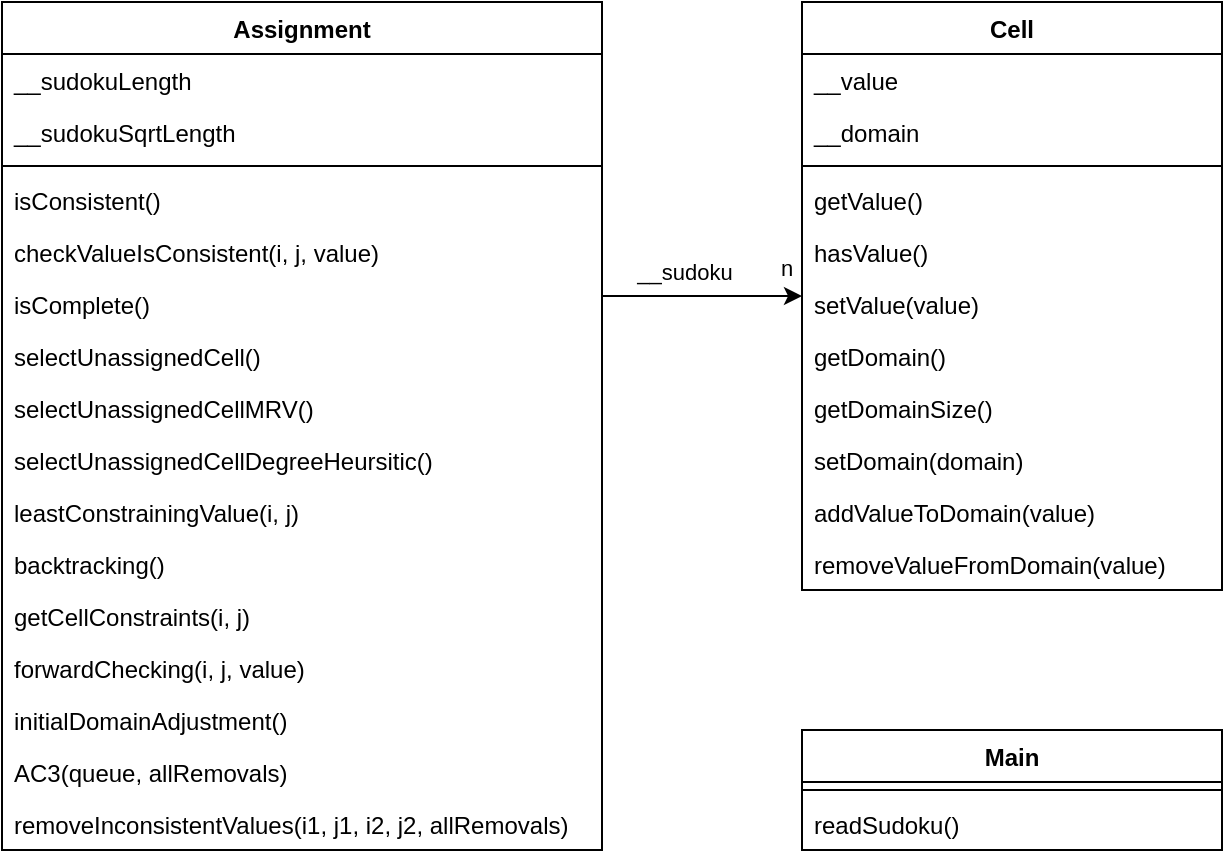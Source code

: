 <mxfile version="15.6.6" type="device"><diagram id="x39vzMn_GPc6ARlbSexr" name="Page-1"><mxGraphModel dx="822" dy="536" grid="1" gridSize="10" guides="1" tooltips="1" connect="1" arrows="1" fold="1" page="1" pageScale="1" pageWidth="827" pageHeight="1169" math="0" shadow="0"><root><mxCell id="0"/><mxCell id="1" parent="0"/><mxCell id="5FbcoR3uGBU3Z3rOnzQm-1" value="Assignment" style="swimlane;fontStyle=1;align=center;verticalAlign=top;childLayout=stackLayout;horizontal=1;startSize=26;horizontalStack=0;resizeParent=1;resizeParentMax=0;resizeLast=0;collapsible=1;marginBottom=0;fillColor=default;strokeColor=default;fontColor=default;" vertex="1" parent="1"><mxGeometry x="110" y="140" width="300" height="424" as="geometry"/></mxCell><mxCell id="5FbcoR3uGBU3Z3rOnzQm-15" value="__sudokuLength" style="text;strokeColor=none;fillColor=none;align=left;verticalAlign=top;spacingLeft=4;spacingRight=4;overflow=hidden;rotatable=0;points=[[0,0.5],[1,0.5]];portConstraint=eastwest;fontColor=default;" vertex="1" parent="5FbcoR3uGBU3Z3rOnzQm-1"><mxGeometry y="26" width="300" height="26" as="geometry"/></mxCell><mxCell id="5FbcoR3uGBU3Z3rOnzQm-16" value="__sudokuSqrtLength" style="text;strokeColor=none;fillColor=none;align=left;verticalAlign=top;spacingLeft=4;spacingRight=4;overflow=hidden;rotatable=0;points=[[0,0.5],[1,0.5]];portConstraint=eastwest;fontColor=default;" vertex="1" parent="5FbcoR3uGBU3Z3rOnzQm-1"><mxGeometry y="52" width="300" height="26" as="geometry"/></mxCell><mxCell id="5FbcoR3uGBU3Z3rOnzQm-3" value="" style="line;strokeWidth=1;fillColor=none;align=left;verticalAlign=middle;spacingTop=-1;spacingLeft=3;spacingRight=3;rotatable=0;labelPosition=right;points=[];portConstraint=eastwest;" vertex="1" parent="5FbcoR3uGBU3Z3rOnzQm-1"><mxGeometry y="78" width="300" height="8" as="geometry"/></mxCell><mxCell id="5FbcoR3uGBU3Z3rOnzQm-4" value="isConsistent()" style="text;strokeColor=none;fillColor=none;align=left;verticalAlign=top;spacingLeft=4;spacingRight=4;overflow=hidden;rotatable=0;points=[[0,0.5],[1,0.5]];portConstraint=eastwest;fontColor=default;" vertex="1" parent="5FbcoR3uGBU3Z3rOnzQm-1"><mxGeometry y="86" width="300" height="26" as="geometry"/></mxCell><mxCell id="5FbcoR3uGBU3Z3rOnzQm-17" value="checkValueIsConsistent(i, j, value)" style="text;strokeColor=none;fillColor=none;align=left;verticalAlign=top;spacingLeft=4;spacingRight=4;overflow=hidden;rotatable=0;points=[[0,0.5],[1,0.5]];portConstraint=eastwest;fontColor=default;" vertex="1" parent="5FbcoR3uGBU3Z3rOnzQm-1"><mxGeometry y="112" width="300" height="26" as="geometry"/></mxCell><mxCell id="5FbcoR3uGBU3Z3rOnzQm-5" value="isComplete()" style="text;strokeColor=none;fillColor=none;align=left;verticalAlign=top;spacingLeft=4;spacingRight=4;overflow=hidden;rotatable=0;points=[[0,0.5],[1,0.5]];portConstraint=eastwest;fontColor=default;" vertex="1" parent="5FbcoR3uGBU3Z3rOnzQm-1"><mxGeometry y="138" width="300" height="26" as="geometry"/></mxCell><mxCell id="5FbcoR3uGBU3Z3rOnzQm-6" value="selectUnassignedCell()" style="text;strokeColor=none;fillColor=none;align=left;verticalAlign=top;spacingLeft=4;spacingRight=4;overflow=hidden;rotatable=0;points=[[0,0.5],[1,0.5]];portConstraint=eastwest;fontColor=default;" vertex="1" parent="5FbcoR3uGBU3Z3rOnzQm-1"><mxGeometry y="164" width="300" height="26" as="geometry"/></mxCell><mxCell id="5FbcoR3uGBU3Z3rOnzQm-18" value="selectUnassignedCellMRV()" style="text;strokeColor=none;fillColor=none;align=left;verticalAlign=top;spacingLeft=4;spacingRight=4;overflow=hidden;rotatable=0;points=[[0,0.5],[1,0.5]];portConstraint=eastwest;fontColor=default;" vertex="1" parent="5FbcoR3uGBU3Z3rOnzQm-1"><mxGeometry y="190" width="300" height="26" as="geometry"/></mxCell><mxCell id="5FbcoR3uGBU3Z3rOnzQm-19" value="selectUnassignedCellDegreeHeursitic()" style="text;strokeColor=none;fillColor=none;align=left;verticalAlign=top;spacingLeft=4;spacingRight=4;overflow=hidden;rotatable=0;points=[[0,0.5],[1,0.5]];portConstraint=eastwest;fontColor=default;" vertex="1" parent="5FbcoR3uGBU3Z3rOnzQm-1"><mxGeometry y="216" width="300" height="26" as="geometry"/></mxCell><mxCell id="5FbcoR3uGBU3Z3rOnzQm-20" value="leastConstrainingValue(i, j)" style="text;strokeColor=none;fillColor=none;align=left;verticalAlign=top;spacingLeft=4;spacingRight=4;overflow=hidden;rotatable=0;points=[[0,0.5],[1,0.5]];portConstraint=eastwest;fontColor=default;" vertex="1" parent="5FbcoR3uGBU3Z3rOnzQm-1"><mxGeometry y="242" width="300" height="26" as="geometry"/></mxCell><mxCell id="5FbcoR3uGBU3Z3rOnzQm-21" value="backtracking()" style="text;strokeColor=none;fillColor=none;align=left;verticalAlign=top;spacingLeft=4;spacingRight=4;overflow=hidden;rotatable=0;points=[[0,0.5],[1,0.5]];portConstraint=eastwest;fontColor=default;" vertex="1" parent="5FbcoR3uGBU3Z3rOnzQm-1"><mxGeometry y="268" width="300" height="26" as="geometry"/></mxCell><mxCell id="5FbcoR3uGBU3Z3rOnzQm-22" value="getCellConstraints(i, j)" style="text;strokeColor=none;fillColor=none;align=left;verticalAlign=top;spacingLeft=4;spacingRight=4;overflow=hidden;rotatable=0;points=[[0,0.5],[1,0.5]];portConstraint=eastwest;fontColor=default;" vertex="1" parent="5FbcoR3uGBU3Z3rOnzQm-1"><mxGeometry y="294" width="300" height="26" as="geometry"/></mxCell><mxCell id="5FbcoR3uGBU3Z3rOnzQm-23" value="forwardChecking(i, j, value)" style="text;strokeColor=none;fillColor=none;align=left;verticalAlign=top;spacingLeft=4;spacingRight=4;overflow=hidden;rotatable=0;points=[[0,0.5],[1,0.5]];portConstraint=eastwest;fontColor=default;" vertex="1" parent="5FbcoR3uGBU3Z3rOnzQm-1"><mxGeometry y="320" width="300" height="26" as="geometry"/></mxCell><mxCell id="5FbcoR3uGBU3Z3rOnzQm-24" value="initialDomainAdjustment()" style="text;strokeColor=none;fillColor=none;align=left;verticalAlign=top;spacingLeft=4;spacingRight=4;overflow=hidden;rotatable=0;points=[[0,0.5],[1,0.5]];portConstraint=eastwest;fontColor=default;" vertex="1" parent="5FbcoR3uGBU3Z3rOnzQm-1"><mxGeometry y="346" width="300" height="26" as="geometry"/></mxCell><mxCell id="5FbcoR3uGBU3Z3rOnzQm-25" value="AC3(queue, allRemovals)" style="text;strokeColor=none;fillColor=none;align=left;verticalAlign=top;spacingLeft=4;spacingRight=4;overflow=hidden;rotatable=0;points=[[0,0.5],[1,0.5]];portConstraint=eastwest;fontColor=default;" vertex="1" parent="5FbcoR3uGBU3Z3rOnzQm-1"><mxGeometry y="372" width="300" height="26" as="geometry"/></mxCell><mxCell id="5FbcoR3uGBU3Z3rOnzQm-26" value="removeInconsistentValues(i1, j1, i2, j2, allRemovals)" style="text;strokeColor=none;fillColor=none;align=left;verticalAlign=top;spacingLeft=4;spacingRight=4;overflow=hidden;rotatable=0;points=[[0,0.5],[1,0.5]];portConstraint=eastwest;fontColor=default;" vertex="1" parent="5FbcoR3uGBU3Z3rOnzQm-1"><mxGeometry y="398" width="300" height="26" as="geometry"/></mxCell><mxCell id="5FbcoR3uGBU3Z3rOnzQm-7" value="Cell" style="swimlane;fontStyle=1;align=center;verticalAlign=top;childLayout=stackLayout;horizontal=1;startSize=26;horizontalStack=0;resizeParent=1;resizeParentMax=0;resizeLast=0;collapsible=1;marginBottom=0;fillColor=default;strokeColor=default;fontColor=default;" vertex="1" parent="1"><mxGeometry x="510" y="140" width="210" height="294" as="geometry"/></mxCell><mxCell id="5FbcoR3uGBU3Z3rOnzQm-8" value="__value" style="text;strokeColor=none;fillColor=none;align=left;verticalAlign=top;spacingLeft=4;spacingRight=4;overflow=hidden;rotatable=0;points=[[0,0.5],[1,0.5]];portConstraint=eastwest;" vertex="1" parent="5FbcoR3uGBU3Z3rOnzQm-7"><mxGeometry y="26" width="210" height="26" as="geometry"/></mxCell><mxCell id="5FbcoR3uGBU3Z3rOnzQm-9" value="__domain" style="text;strokeColor=none;fillColor=none;align=left;verticalAlign=top;spacingLeft=4;spacingRight=4;overflow=hidden;rotatable=0;points=[[0,0.5],[1,0.5]];portConstraint=eastwest;fontColor=default;" vertex="1" parent="5FbcoR3uGBU3Z3rOnzQm-7"><mxGeometry y="52" width="210" height="26" as="geometry"/></mxCell><mxCell id="5FbcoR3uGBU3Z3rOnzQm-10" value="" style="line;strokeWidth=1;fillColor=none;align=left;verticalAlign=middle;spacingTop=-1;spacingLeft=3;spacingRight=3;rotatable=0;labelPosition=right;points=[];portConstraint=eastwest;" vertex="1" parent="5FbcoR3uGBU3Z3rOnzQm-7"><mxGeometry y="78" width="210" height="8" as="geometry"/></mxCell><mxCell id="5FbcoR3uGBU3Z3rOnzQm-29" value="getValue()" style="text;strokeColor=none;fillColor=none;align=left;verticalAlign=top;spacingLeft=4;spacingRight=4;overflow=hidden;rotatable=0;points=[[0,0.5],[1,0.5]];portConstraint=eastwest;fontColor=default;" vertex="1" parent="5FbcoR3uGBU3Z3rOnzQm-7"><mxGeometry y="86" width="210" height="26" as="geometry"/></mxCell><mxCell id="5FbcoR3uGBU3Z3rOnzQm-13" value="hasValue()" style="text;strokeColor=none;fillColor=none;align=left;verticalAlign=top;spacingLeft=4;spacingRight=4;overflow=hidden;rotatable=0;points=[[0,0.5],[1,0.5]];portConstraint=eastwest;fontColor=default;" vertex="1" parent="5FbcoR3uGBU3Z3rOnzQm-7"><mxGeometry y="112" width="210" height="26" as="geometry"/></mxCell><mxCell id="5FbcoR3uGBU3Z3rOnzQm-30" value="setValue(value)" style="text;strokeColor=none;fillColor=none;align=left;verticalAlign=top;spacingLeft=4;spacingRight=4;overflow=hidden;rotatable=0;points=[[0,0.5],[1,0.5]];portConstraint=eastwest;fontColor=default;" vertex="1" parent="5FbcoR3uGBU3Z3rOnzQm-7"><mxGeometry y="138" width="210" height="26" as="geometry"/></mxCell><mxCell id="5FbcoR3uGBU3Z3rOnzQm-14" value="getDomain()" style="text;strokeColor=none;fillColor=none;align=left;verticalAlign=top;spacingLeft=4;spacingRight=4;overflow=hidden;rotatable=0;points=[[0,0.5],[1,0.5]];portConstraint=eastwest;fontColor=default;" vertex="1" parent="5FbcoR3uGBU3Z3rOnzQm-7"><mxGeometry y="164" width="210" height="26" as="geometry"/></mxCell><mxCell id="5FbcoR3uGBU3Z3rOnzQm-28" value="getDomainSize()" style="text;strokeColor=none;fillColor=none;align=left;verticalAlign=top;spacingLeft=4;spacingRight=4;overflow=hidden;rotatable=0;points=[[0,0.5],[1,0.5]];portConstraint=eastwest;fontColor=default;" vertex="1" parent="5FbcoR3uGBU3Z3rOnzQm-7"><mxGeometry y="190" width="210" height="26" as="geometry"/></mxCell><mxCell id="5FbcoR3uGBU3Z3rOnzQm-27" value="setDomain(domain)" style="text;strokeColor=none;fillColor=none;align=left;verticalAlign=top;spacingLeft=4;spacingRight=4;overflow=hidden;rotatable=0;points=[[0,0.5],[1,0.5]];portConstraint=eastwest;fontColor=default;" vertex="1" parent="5FbcoR3uGBU3Z3rOnzQm-7"><mxGeometry y="216" width="210" height="26" as="geometry"/></mxCell><mxCell id="5FbcoR3uGBU3Z3rOnzQm-11" value="addValueToDomain(value)" style="text;strokeColor=none;fillColor=none;align=left;verticalAlign=top;spacingLeft=4;spacingRight=4;overflow=hidden;rotatable=0;points=[[0,0.5],[1,0.5]];portConstraint=eastwest;fontColor=default;" vertex="1" parent="5FbcoR3uGBU3Z3rOnzQm-7"><mxGeometry y="242" width="210" height="26" as="geometry"/></mxCell><mxCell id="5FbcoR3uGBU3Z3rOnzQm-12" value="removeValueFromDomain(value)" style="text;strokeColor=none;fillColor=none;align=left;verticalAlign=top;spacingLeft=4;spacingRight=4;overflow=hidden;rotatable=0;points=[[0,0.5],[1,0.5]];portConstraint=eastwest;fontColor=default;" vertex="1" parent="5FbcoR3uGBU3Z3rOnzQm-7"><mxGeometry y="268" width="210" height="26" as="geometry"/></mxCell><mxCell id="5FbcoR3uGBU3Z3rOnzQm-31" value="Main" style="swimlane;fontStyle=1;align=center;verticalAlign=top;childLayout=stackLayout;horizontal=1;startSize=26;horizontalStack=0;resizeParent=1;resizeParentMax=0;resizeLast=0;collapsible=1;marginBottom=0;fillColor=default;strokeColor=default;fontColor=default;" vertex="1" parent="1"><mxGeometry x="510" y="504" width="210" height="60" as="geometry"/></mxCell><mxCell id="5FbcoR3uGBU3Z3rOnzQm-34" value="" style="line;strokeWidth=1;fillColor=none;align=left;verticalAlign=middle;spacingTop=-1;spacingLeft=3;spacingRight=3;rotatable=0;labelPosition=right;points=[];portConstraint=eastwest;" vertex="1" parent="5FbcoR3uGBU3Z3rOnzQm-31"><mxGeometry y="26" width="210" height="8" as="geometry"/></mxCell><mxCell id="5FbcoR3uGBU3Z3rOnzQm-35" value="readSudoku()" style="text;strokeColor=none;fillColor=none;align=left;verticalAlign=top;spacingLeft=4;spacingRight=4;overflow=hidden;rotatable=0;points=[[0,0.5],[1,0.5]];portConstraint=eastwest;fontColor=default;" vertex="1" parent="5FbcoR3uGBU3Z3rOnzQm-31"><mxGeometry y="34" width="210" height="26" as="geometry"/></mxCell><mxCell id="5FbcoR3uGBU3Z3rOnzQm-43" value="" style="endArrow=classic;html=1;rounded=0;fontColor=default;strokeColor=default;labelBackgroundColor=default;" edge="1" parent="1" target="5FbcoR3uGBU3Z3rOnzQm-7"><mxGeometry width="50" height="50" relative="1" as="geometry"><mxPoint x="410" y="287" as="sourcePoint"/><mxPoint x="480" y="330" as="targetPoint"/></mxGeometry></mxCell><mxCell id="5FbcoR3uGBU3Z3rOnzQm-44" value="__sudoku" style="edgeLabel;html=1;align=center;verticalAlign=middle;resizable=0;points=[];fontColor=default;labelBackgroundColor=default;" vertex="1" connectable="0" parent="5FbcoR3uGBU3Z3rOnzQm-43"><mxGeometry x="0.3" y="-1" relative="1" as="geometry"><mxPoint x="-24" y="-13" as="offset"/></mxGeometry></mxCell><mxCell id="5FbcoR3uGBU3Z3rOnzQm-47" value="n" style="edgeLabel;html=1;align=center;verticalAlign=middle;resizable=0;points=[];fontColor=default;labelBackgroundColor=default;" vertex="1" connectable="0" parent="5FbcoR3uGBU3Z3rOnzQm-43"><mxGeometry x="0.65" relative="1" as="geometry"><mxPoint x="9" y="-14" as="offset"/></mxGeometry></mxCell></root></mxGraphModel></diagram></mxfile>
